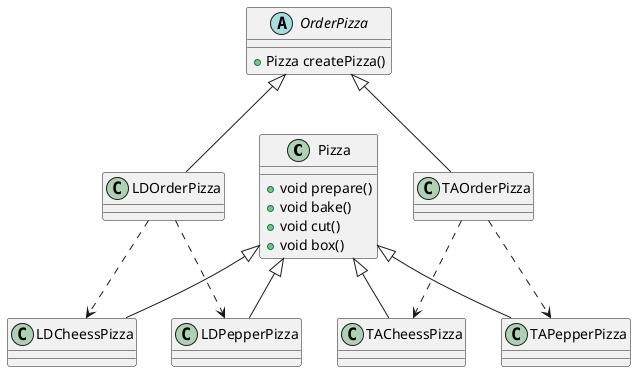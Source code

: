 @startuml
class Pizza {
    + void prepare()
    + void bake()
    + void cut()
    + void box()
}

class TACheessPizza extends Pizza {

}
class TAPepperPizza extends Pizza {
    
}
class LDCheessPizza extends Pizza {

}
class LDPepperPizza extends Pizza {
    
}

abstract OrderPizza {
    + Pizza createPizza()
}

class TAOrderPizza extends OrderPizza {

}

class LDOrderPizza extends OrderPizza {
    
}

TAOrderPizza ..> TACheessPizza
TAOrderPizza ..> TAPepperPizza
LDOrderPizza ..> LDCheessPizza
LDOrderPizza ..> LDPepperPizza

@enduml